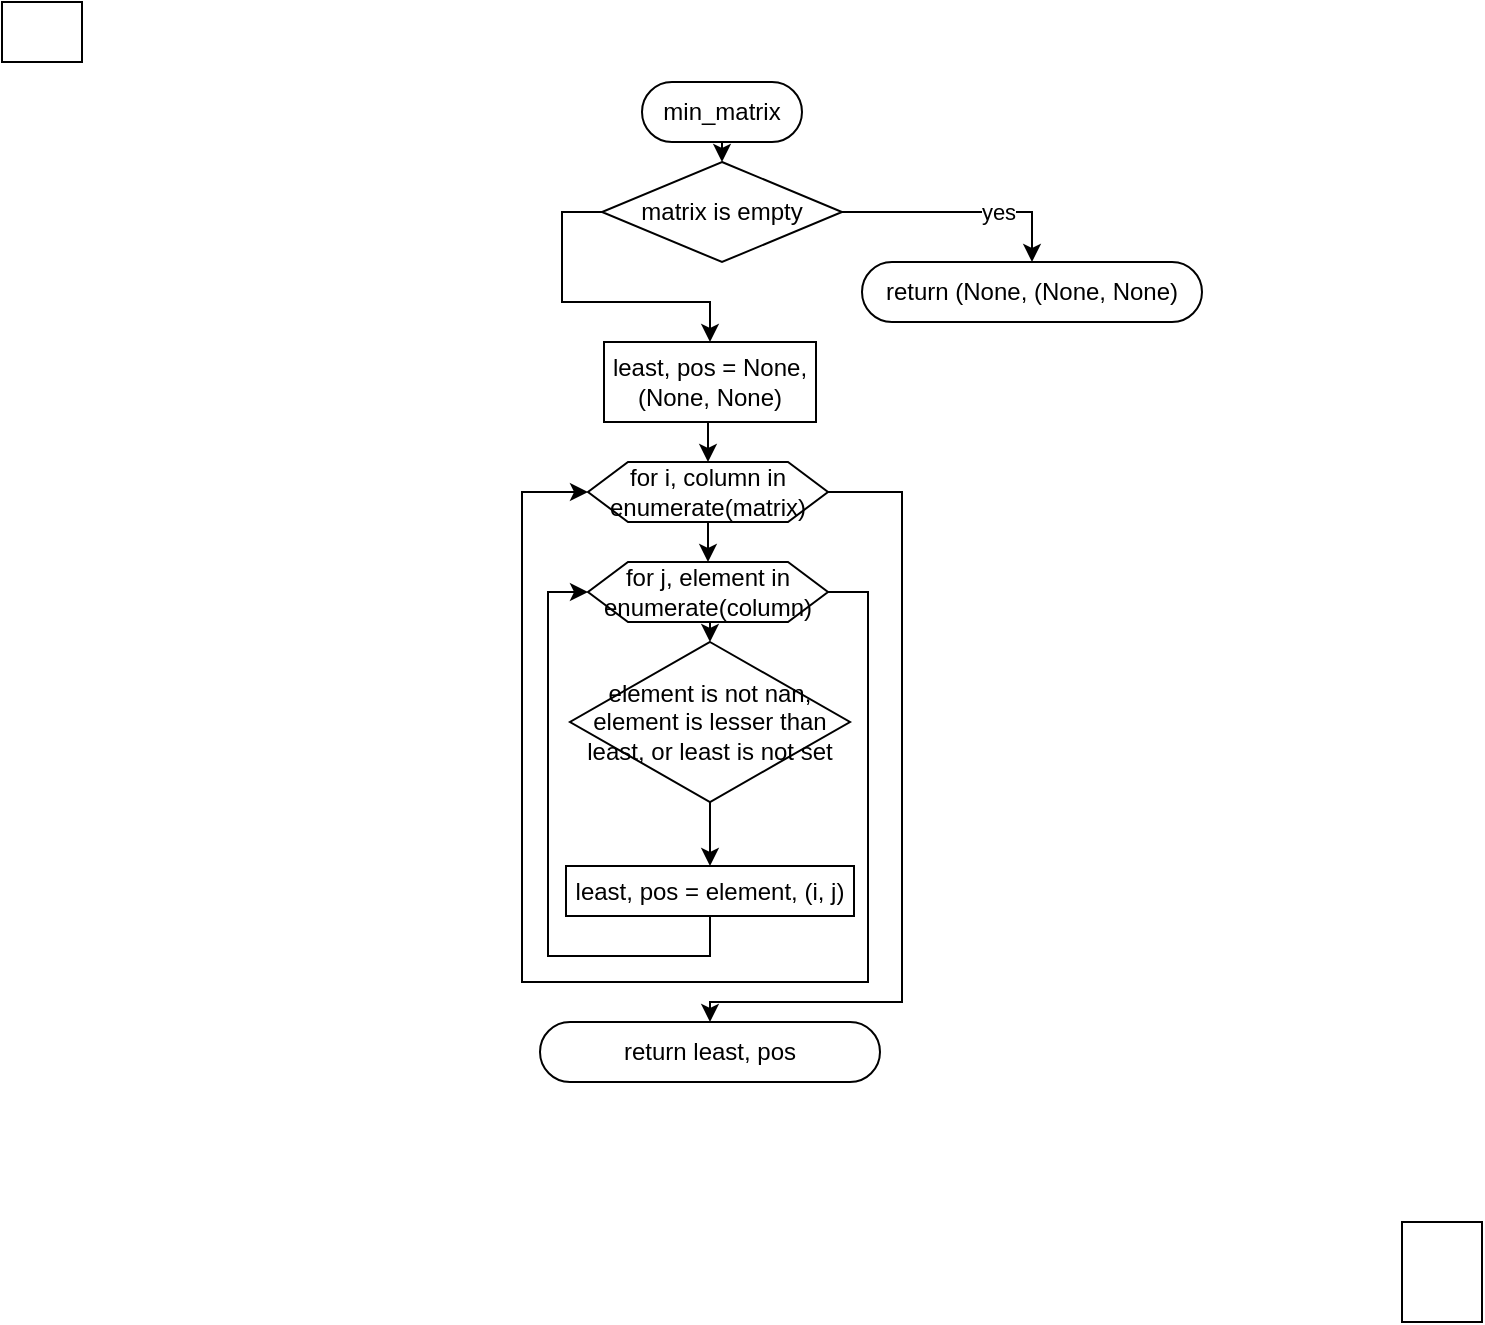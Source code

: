 <mxfile version="23.1.5" type="device">
  <diagram name="Сторінка-1" id="4Z1nHcjwEpGESlsJ6fhj">
    <mxGraphModel dx="1929" dy="638" grid="1" gridSize="10" guides="1" tooltips="1" connect="1" arrows="1" fold="1" page="1" pageScale="1" pageWidth="827" pageHeight="1169" math="0" shadow="0">
      <root>
        <mxCell id="0" />
        <mxCell id="1" parent="0" />
        <mxCell id="YzC5tLk1mI-KwI7NWYdf-10" style="edgeStyle=orthogonalEdgeStyle;rounded=0;orthogonalLoop=1;jettySize=auto;html=1;exitX=0.5;exitY=0.5;exitDx=0;exitDy=15;exitPerimeter=0;entryX=0.5;entryY=0;entryDx=0;entryDy=0;" edge="1" parent="1" source="YzC5tLk1mI-KwI7NWYdf-3" target="YzC5tLk1mI-KwI7NWYdf-9">
          <mxGeometry relative="1" as="geometry" />
        </mxCell>
        <mxCell id="YzC5tLk1mI-KwI7NWYdf-3" value="min_matrix" style="html=1;dashed=0;whiteSpace=wrap;shape=mxgraph.dfd.start" vertex="1" parent="1">
          <mxGeometry x="310" y="180" width="80" height="30" as="geometry" />
        </mxCell>
        <mxCell id="YzC5tLk1mI-KwI7NWYdf-17" style="edgeStyle=orthogonalEdgeStyle;rounded=0;orthogonalLoop=1;jettySize=auto;html=1;exitX=0.5;exitY=1;exitDx=0;exitDy=0;entryX=0.5;entryY=0;entryDx=0;entryDy=0;" edge="1" parent="1" source="YzC5tLk1mI-KwI7NWYdf-6" target="YzC5tLk1mI-KwI7NWYdf-15">
          <mxGeometry relative="1" as="geometry" />
        </mxCell>
        <mxCell id="YzC5tLk1mI-KwI7NWYdf-6" value="least, pos = None, (None, None)" style="rounded=0;whiteSpace=wrap;html=1;" vertex="1" parent="1">
          <mxGeometry x="291" y="310" width="106" height="40" as="geometry" />
        </mxCell>
        <mxCell id="YzC5tLk1mI-KwI7NWYdf-8" value="return (None, (None, None)" style="html=1;dashed=0;whiteSpace=wrap;shape=mxgraph.dfd.start" vertex="1" parent="1">
          <mxGeometry x="420" y="270" width="170" height="30" as="geometry" />
        </mxCell>
        <mxCell id="YzC5tLk1mI-KwI7NWYdf-13" style="edgeStyle=orthogonalEdgeStyle;rounded=0;orthogonalLoop=1;jettySize=auto;html=1;exitX=0;exitY=0.5;exitDx=0;exitDy=0;" edge="1" parent="1" source="YzC5tLk1mI-KwI7NWYdf-9" target="YzC5tLk1mI-KwI7NWYdf-6">
          <mxGeometry relative="1" as="geometry" />
        </mxCell>
        <mxCell id="YzC5tLk1mI-KwI7NWYdf-9" value="matrix is empty" style="rhombus;whiteSpace=wrap;html=1;" vertex="1" parent="1">
          <mxGeometry x="290" y="220" width="120" height="50" as="geometry" />
        </mxCell>
        <mxCell id="YzC5tLk1mI-KwI7NWYdf-11" style="edgeStyle=orthogonalEdgeStyle;rounded=0;orthogonalLoop=1;jettySize=auto;html=1;exitX=1;exitY=0.5;exitDx=0;exitDy=0;entryX=0.5;entryY=0.5;entryDx=0;entryDy=-15;entryPerimeter=0;" edge="1" parent="1" source="YzC5tLk1mI-KwI7NWYdf-9" target="YzC5tLk1mI-KwI7NWYdf-8">
          <mxGeometry relative="1" as="geometry" />
        </mxCell>
        <mxCell id="YzC5tLk1mI-KwI7NWYdf-12" value="yes" style="edgeLabel;html=1;align=center;verticalAlign=middle;resizable=0;points=[];" vertex="1" connectable="0" parent="YzC5tLk1mI-KwI7NWYdf-11">
          <mxGeometry x="0.299" relative="1" as="geometry">
            <mxPoint as="offset" />
          </mxGeometry>
        </mxCell>
        <mxCell id="YzC5tLk1mI-KwI7NWYdf-22" style="edgeStyle=orthogonalEdgeStyle;rounded=0;orthogonalLoop=1;jettySize=auto;html=1;exitX=0.5;exitY=1;exitDx=0;exitDy=0;entryX=0;entryY=0.5;entryDx=0;entryDy=0;" edge="1" parent="1" source="YzC5tLk1mI-KwI7NWYdf-14" target="YzC5tLk1mI-KwI7NWYdf-16">
          <mxGeometry relative="1" as="geometry" />
        </mxCell>
        <mxCell id="YzC5tLk1mI-KwI7NWYdf-14" value="least, pos = element, (i, j)" style="rounded=0;whiteSpace=wrap;html=1;" vertex="1" parent="1">
          <mxGeometry x="272" y="572" width="144" height="25" as="geometry" />
        </mxCell>
        <mxCell id="YzC5tLk1mI-KwI7NWYdf-18" style="edgeStyle=orthogonalEdgeStyle;rounded=0;orthogonalLoop=1;jettySize=auto;html=1;exitX=0.5;exitY=1;exitDx=0;exitDy=0;entryX=0.5;entryY=0;entryDx=0;entryDy=0;" edge="1" parent="1" source="YzC5tLk1mI-KwI7NWYdf-15" target="YzC5tLk1mI-KwI7NWYdf-16">
          <mxGeometry relative="1" as="geometry" />
        </mxCell>
        <mxCell id="YzC5tLk1mI-KwI7NWYdf-27" style="edgeStyle=orthogonalEdgeStyle;rounded=0;orthogonalLoop=1;jettySize=auto;html=1;exitX=1;exitY=0.5;exitDx=0;exitDy=0;" edge="1" parent="1" source="YzC5tLk1mI-KwI7NWYdf-15" target="YzC5tLk1mI-KwI7NWYdf-25">
          <mxGeometry relative="1" as="geometry">
            <Array as="points">
              <mxPoint x="440" y="385" />
              <mxPoint x="440" y="640" />
              <mxPoint x="344" y="640" />
            </Array>
          </mxGeometry>
        </mxCell>
        <mxCell id="YzC5tLk1mI-KwI7NWYdf-15" value="for i, column in enumerate(matrix)" style="shape=hexagon;perimeter=hexagonPerimeter2;whiteSpace=wrap;html=1;fixedSize=1;" vertex="1" parent="1">
          <mxGeometry x="283" y="370" width="120" height="30" as="geometry" />
        </mxCell>
        <mxCell id="YzC5tLk1mI-KwI7NWYdf-20" style="edgeStyle=orthogonalEdgeStyle;rounded=0;orthogonalLoop=1;jettySize=auto;html=1;exitX=0.5;exitY=1;exitDx=0;exitDy=0;entryX=0.5;entryY=0;entryDx=0;entryDy=0;" edge="1" parent="1" source="YzC5tLk1mI-KwI7NWYdf-16" target="YzC5tLk1mI-KwI7NWYdf-19">
          <mxGeometry relative="1" as="geometry" />
        </mxCell>
        <mxCell id="YzC5tLk1mI-KwI7NWYdf-24" style="edgeStyle=orthogonalEdgeStyle;rounded=0;orthogonalLoop=1;jettySize=auto;html=1;exitX=1;exitY=0.5;exitDx=0;exitDy=0;entryX=0;entryY=0.5;entryDx=0;entryDy=0;" edge="1" parent="1" source="YzC5tLk1mI-KwI7NWYdf-16" target="YzC5tLk1mI-KwI7NWYdf-15">
          <mxGeometry relative="1" as="geometry">
            <Array as="points">
              <mxPoint x="423" y="435" />
              <mxPoint x="423" y="630" />
              <mxPoint x="250" y="630" />
              <mxPoint x="250" y="385" />
            </Array>
          </mxGeometry>
        </mxCell>
        <mxCell id="YzC5tLk1mI-KwI7NWYdf-16" value="for j, element in enumerate(column)" style="shape=hexagon;perimeter=hexagonPerimeter2;whiteSpace=wrap;html=1;fixedSize=1;" vertex="1" parent="1">
          <mxGeometry x="283" y="420" width="120" height="30" as="geometry" />
        </mxCell>
        <mxCell id="YzC5tLk1mI-KwI7NWYdf-21" style="edgeStyle=orthogonalEdgeStyle;rounded=0;orthogonalLoop=1;jettySize=auto;html=1;exitX=0.5;exitY=1;exitDx=0;exitDy=0;" edge="1" parent="1" source="YzC5tLk1mI-KwI7NWYdf-19" target="YzC5tLk1mI-KwI7NWYdf-14">
          <mxGeometry relative="1" as="geometry" />
        </mxCell>
        <mxCell id="YzC5tLk1mI-KwI7NWYdf-19" value="element is not nan, element is lesser than least, or least is not set" style="rhombus;whiteSpace=wrap;html=1;" vertex="1" parent="1">
          <mxGeometry x="274" y="460" width="140" height="80" as="geometry" />
        </mxCell>
        <mxCell id="YzC5tLk1mI-KwI7NWYdf-25" value="return least, pos" style="html=1;dashed=0;whiteSpace=wrap;shape=mxgraph.dfd.start" vertex="1" parent="1">
          <mxGeometry x="259" y="650" width="170" height="30" as="geometry" />
        </mxCell>
        <mxCell id="YzC5tLk1mI-KwI7NWYdf-28" value="" style="rounded=0;whiteSpace=wrap;html=1;" vertex="1" parent="1">
          <mxGeometry x="-10" y="140" width="40" height="30" as="geometry" />
        </mxCell>
        <mxCell id="YzC5tLk1mI-KwI7NWYdf-29" value="" style="rounded=0;whiteSpace=wrap;html=1;" vertex="1" parent="1">
          <mxGeometry x="690" y="750" width="40" height="50" as="geometry" />
        </mxCell>
      </root>
    </mxGraphModel>
  </diagram>
</mxfile>
